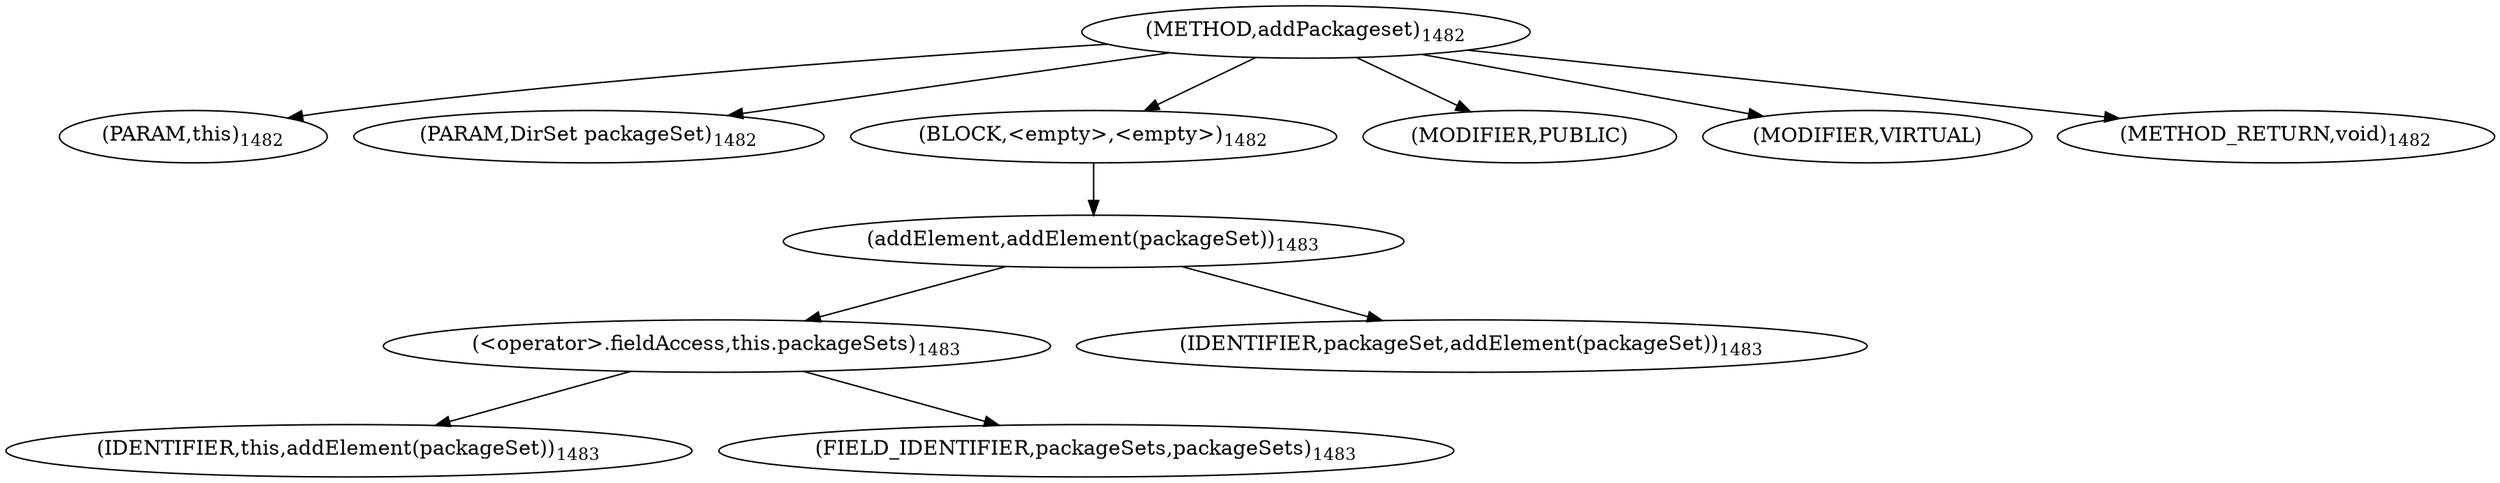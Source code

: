 digraph "addPackageset" {  
"2805" [label = <(METHOD,addPackageset)<SUB>1482</SUB>> ]
"2806" [label = <(PARAM,this)<SUB>1482</SUB>> ]
"2807" [label = <(PARAM,DirSet packageSet)<SUB>1482</SUB>> ]
"2808" [label = <(BLOCK,&lt;empty&gt;,&lt;empty&gt;)<SUB>1482</SUB>> ]
"2809" [label = <(addElement,addElement(packageSet))<SUB>1483</SUB>> ]
"2810" [label = <(&lt;operator&gt;.fieldAccess,this.packageSets)<SUB>1483</SUB>> ]
"2811" [label = <(IDENTIFIER,this,addElement(packageSet))<SUB>1483</SUB>> ]
"2812" [label = <(FIELD_IDENTIFIER,packageSets,packageSets)<SUB>1483</SUB>> ]
"2813" [label = <(IDENTIFIER,packageSet,addElement(packageSet))<SUB>1483</SUB>> ]
"2814" [label = <(MODIFIER,PUBLIC)> ]
"2815" [label = <(MODIFIER,VIRTUAL)> ]
"2816" [label = <(METHOD_RETURN,void)<SUB>1482</SUB>> ]
  "2805" -> "2806" 
  "2805" -> "2807" 
  "2805" -> "2808" 
  "2805" -> "2814" 
  "2805" -> "2815" 
  "2805" -> "2816" 
  "2808" -> "2809" 
  "2809" -> "2810" 
  "2809" -> "2813" 
  "2810" -> "2811" 
  "2810" -> "2812" 
}
